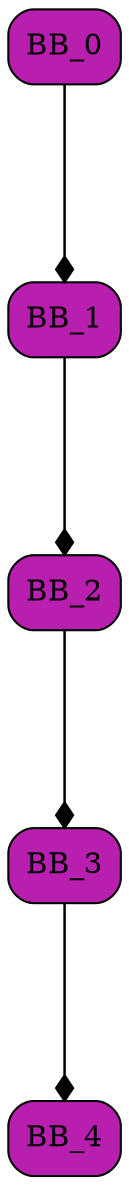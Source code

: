 digraph List {
	dpi = 100;
	fontname = "Comic Sans MS";
	fontsize = 20;
	rankdir  = TB;
graph [fillcolor = lightgreen, ranksep = 1.3, nodesep = 0.5,style = "rounded", color = green, penwidth = 2];
edge [color = black, arrowhead = diamond, arrowsize = 1, penwidth = 1.2];
BB_0[shape = Mrecord, style = filled,fillcolor = "#B91FAF"];
BB_0 -> BB_1;
BB_1[shape = Mrecord, style = filled,fillcolor = "#B91FAF"];
BB_1 -> BB_2;
BB_2[shape = Mrecord, style = filled,fillcolor = "#B91FAF"];
BB_2 -> BB_3;
BB_3[shape = Mrecord, style = filled,fillcolor = "#B91FAF"];
BB_3 -> BB_4;
BB_4[shape = Mrecord, style = filled,fillcolor = "#B91FAF"];
}
